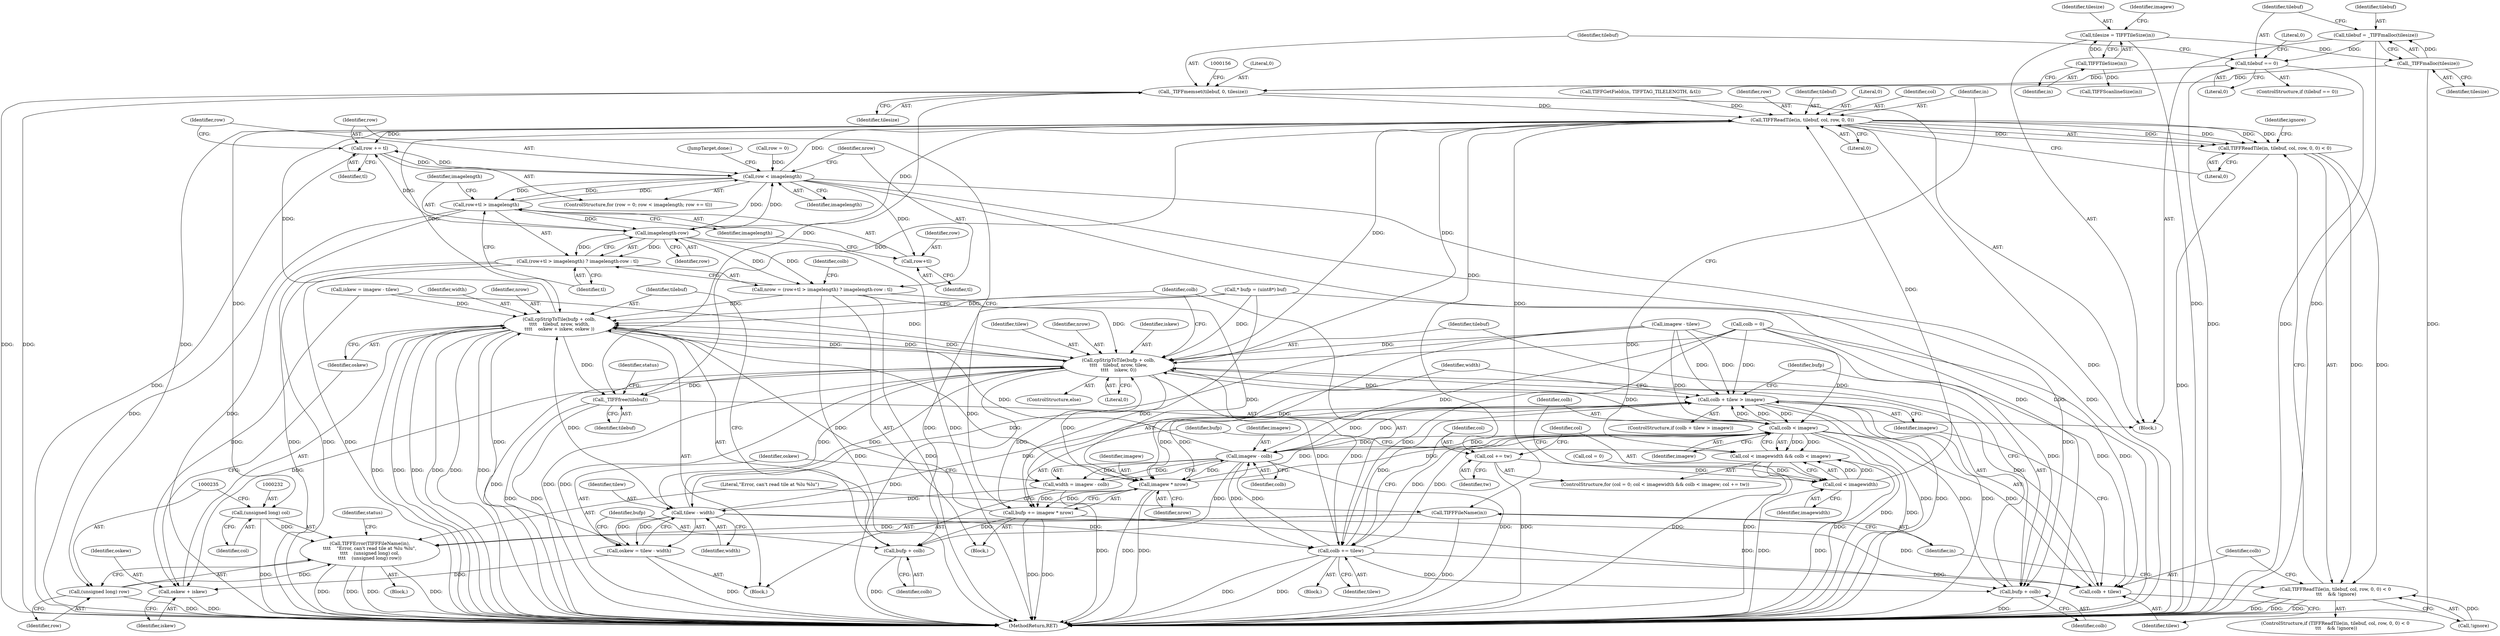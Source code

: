 digraph "0_libtiff_5ad9d8016fbb60109302d558f7edb2cb2a3bb8e3@API" {
"1000141" [label="(Call,tilebuf = _TIFFmalloc(tilesize))"];
"1000143" [label="(Call,_TIFFmalloc(tilesize))"];
"1000108" [label="(Call,tilesize = TIFFTileSize(in))"];
"1000110" [label="(Call,TIFFTileSize(in))"];
"1000146" [label="(Call,tilebuf == 0)"];
"1000151" [label="(Call,_TIFFmemset(tilebuf, 0, tilesize))"];
"1000216" [label="(Call,TIFFReadTile(in, tilebuf, col, row, 0, 0))"];
"1000176" [label="(Call,row += tl)"];
"1000173" [label="(Call,row < imagelength)"];
"1000184" [label="(Call,row+tl > imagelength)"];
"1000189" [label="(Call,imagelength-row)"];
"1000181" [label="(Call,nrow = (row+tl > imagelength) ? imagelength-row : tl)"];
"1000260" [label="(Call,cpStripToTile(bufp + colb,\n\t\t\t\t    tilebuf, nrow, width,\n\t\t\t\t    oskew + iskew, oskew ))"];
"1000272" [label="(Call,cpStripToTile(bufp + colb,\n\t\t\t\t    tilebuf, nrow, tilew,\n\t\t\t\t    iskew, 0))"];
"1000242" [label="(Call,colb + tilew > imagew)"];
"1000206" [label="(Call,colb < imagew)"];
"1000202" [label="(Call,col < imagewidth && colb < imagew)"];
"1000243" [label="(Call,colb + tilew)"];
"1000251" [label="(Call,imagew - colb)"];
"1000249" [label="(Call,width = imagew - colb)"];
"1000257" [label="(Call,tilew - width)"];
"1000255" [label="(Call,oskew = tilew - width)"];
"1000267" [label="(Call,oskew + iskew)"];
"1000281" [label="(Call,colb += tilew)"];
"1000273" [label="(Call,bufp + colb)"];
"1000261" [label="(Call,bufp + colb)"];
"1000286" [label="(Call,imagew * nrow)"];
"1000284" [label="(Call,bufp += imagew * nrow)"];
"1000290" [label="(Call,_TIFFfree(tilebuf))"];
"1000183" [label="(Call,(row+tl > imagelength) ? imagelength-row : tl)"];
"1000185" [label="(Call,row+tl)"];
"1000209" [label="(Call,col += tw)"];
"1000203" [label="(Call,col < imagewidth)"];
"1000215" [label="(Call,TIFFReadTile(in, tilebuf, col, row, 0, 0) < 0)"];
"1000214" [label="(Call,TIFFReadTile(in, tilebuf, col, row, 0, 0) < 0\n \t\t\t    && !ignore)"];
"1000228" [label="(Call,TIFFFileName(in))"];
"1000227" [label="(Call,TIFFError(TIFFFileName(in),\n\t\t\t\t    \"Error, can't read tile at %lu %lu\",\n\t\t\t\t    (unsigned long) col,\n\t\t\t\t    (unsigned long) row))"];
"1000231" [label="(Call,(unsigned long) col)"];
"1000234" [label="(Call,(unsigned long) row)"];
"1000195" [label="(Identifier,colb)"];
"1000204" [label="(Identifier,col)"];
"1000110" [label="(Call,TIFFTileSize(in))"];
"1000276" [label="(Identifier,tilebuf)"];
"1000225" [label="(Identifier,ignore)"];
"1000281" [label="(Call,colb += tilew)"];
"1000178" [label="(Identifier,tl)"];
"1000270" [label="(Identifier,oskew)"];
"1000234" [label="(Call,(unsigned long) row)"];
"1000130" [label="(Call,* bufp = (uint8*) buf)"];
"1000268" [label="(Identifier,oskew)"];
"1000251" [label="(Call,imagew - colb)"];
"1000242" [label="(Call,colb + tilew > imagew)"];
"1000116" [label="(Call,TIFFScanlineSize(in))"];
"1000219" [label="(Identifier,col)"];
"1000175" [label="(Identifier,imagelength)"];
"1000215" [label="(Call,TIFFReadTile(in, tilebuf, col, row, 0, 0) < 0)"];
"1000176" [label="(Call,row += tl)"];
"1000271" [label="(ControlStructure,else)"];
"1000194" [label="(Call,colb = 0)"];
"1000198" [label="(ControlStructure,for (col = 0; col < imagewidth && colb < imagew; col += tw))"];
"1000263" [label="(Identifier,colb)"];
"1000260" [label="(Call,cpStripToTile(bufp + colb,\n\t\t\t\t    tilebuf, nrow, width,\n\t\t\t\t    oskew + iskew, oskew ))"];
"1000150" [label="(Literal,0)"];
"1000280" [label="(Literal,0)"];
"1000212" [label="(Block,)"];
"1000253" [label="(Identifier,colb)"];
"1000188" [label="(Identifier,imagelength)"];
"1000181" [label="(Call,nrow = (row+tl > imagelength) ? imagelength-row : tl)"];
"1000262" [label="(Identifier,bufp)"];
"1000256" [label="(Identifier,oskew)"];
"1000226" [label="(Block,)"];
"1000275" [label="(Identifier,colb)"];
"1000285" [label="(Identifier,bufp)"];
"1000154" [label="(Identifier,tilesize)"];
"1000224" [label="(Call,!ignore)"];
"1000182" [label="(Identifier,nrow)"];
"1000152" [label="(Identifier,tilebuf)"];
"1000246" [label="(Identifier,imagew)"];
"1000243" [label="(Call,colb + tilew)"];
"1000247" [label="(Block,)"];
"1000222" [label="(Literal,0)"];
"1000279" [label="(Identifier,iskew)"];
"1000207" [label="(Identifier,colb)"];
"1000289" [label="(JumpTarget,done:)"];
"1000126" [label="(Call,imagew - tilew)"];
"1000151" [label="(Call,_TIFFmemset(tilebuf, 0, tilesize))"];
"1000216" [label="(Call,TIFFReadTile(in, tilebuf, col, row, 0, 0))"];
"1000148" [label="(Literal,0)"];
"1000147" [label="(Identifier,tilebuf)"];
"1000145" [label="(ControlStructure,if (tilebuf == 0))"];
"1000177" [label="(Identifier,row)"];
"1000146" [label="(Call,tilebuf == 0)"];
"1000115" [label="(Identifier,imagew)"];
"1000220" [label="(Identifier,row)"];
"1000286" [label="(Call,imagew * nrow)"];
"1000111" [label="(Identifier,in)"];
"1000269" [label="(Identifier,iskew)"];
"1000273" [label="(Call,bufp + colb)"];
"1000227" [label="(Call,TIFFError(TIFFFileName(in),\n\t\t\t\t    \"Error, can't read tile at %lu %lu\",\n\t\t\t\t    (unsigned long) col,\n\t\t\t\t    (unsigned long) row))"];
"1000267" [label="(Call,oskew + iskew)"];
"1000108" [label="(Call,tilesize = TIFFTileSize(in))"];
"1000203" [label="(Call,col < imagewidth)"];
"1000250" [label="(Identifier,width)"];
"1000191" [label="(Identifier,row)"];
"1000192" [label="(Identifier,tl)"];
"1000278" [label="(Identifier,tilew)"];
"1000206" [label="(Call,colb < imagew)"];
"1000153" [label="(Literal,0)"];
"1000228" [label="(Call,TIFFFileName(in))"];
"1000236" [label="(Identifier,row)"];
"1000277" [label="(Identifier,nrow)"];
"1000230" [label="(Literal,\"Error, can't read tile at %lu %lu\")"];
"1000187" [label="(Identifier,tl)"];
"1000124" [label="(Call,iskew = imagew - tilew)"];
"1000233" [label="(Identifier,col)"];
"1000294" [label="(MethodReturn,RET)"];
"1000282" [label="(Identifier,colb)"];
"1000274" [label="(Identifier,bufp)"];
"1000218" [label="(Identifier,tilebuf)"];
"1000221" [label="(Literal,0)"];
"1000164" [label="(Call,TIFFGetField(in, TIFFTAG_TILELENGTH, &tl))"];
"1000245" [label="(Identifier,tilew)"];
"1000266" [label="(Identifier,width)"];
"1000238" [label="(Identifier,status)"];
"1000209" [label="(Call,col += tw)"];
"1000261" [label="(Call,bufp + colb)"];
"1000214" [label="(Call,TIFFReadTile(in, tilebuf, col, row, 0, 0) < 0\n \t\t\t    && !ignore)"];
"1000249" [label="(Call,width = imagew - colb)"];
"1000144" [label="(Identifier,tilesize)"];
"1000184" [label="(Call,row+tl > imagelength)"];
"1000264" [label="(Identifier,tilebuf)"];
"1000244" [label="(Identifier,colb)"];
"1000229" [label="(Identifier,in)"];
"1000272" [label="(Call,cpStripToTile(bufp + colb,\n\t\t\t\t    tilebuf, nrow, tilew,\n\t\t\t\t    iskew, 0))"];
"1000143" [label="(Call,_TIFFmalloc(tilesize))"];
"1000170" [label="(Call,row = 0)"];
"1000293" [label="(Identifier,status)"];
"1000186" [label="(Identifier,row)"];
"1000190" [label="(Identifier,imagelength)"];
"1000258" [label="(Identifier,tilew)"];
"1000283" [label="(Identifier,tilew)"];
"1000241" [label="(ControlStructure,if (colb + tilew > imagew))"];
"1000223" [label="(Literal,0)"];
"1000208" [label="(Identifier,imagew)"];
"1000185" [label="(Call,row+tl)"];
"1000211" [label="(Identifier,tw)"];
"1000179" [label="(Block,)"];
"1000183" [label="(Call,(row+tl > imagelength) ? imagelength-row : tl)"];
"1000290" [label="(Call,_TIFFfree(tilebuf))"];
"1000255" [label="(Call,oskew = tilew - width)"];
"1000231" [label="(Call,(unsigned long) col)"];
"1000291" [label="(Identifier,tilebuf)"];
"1000265" [label="(Identifier,nrow)"];
"1000202" [label="(Call,col < imagewidth && colb < imagew)"];
"1000169" [label="(ControlStructure,for (row = 0; row < imagelength; row += tl))"];
"1000259" [label="(Identifier,width)"];
"1000199" [label="(Call,col = 0)"];
"1000205" [label="(Identifier,imagewidth)"];
"1000284" [label="(Call,bufp += imagew * nrow)"];
"1000102" [label="(Block,)"];
"1000174" [label="(Identifier,row)"];
"1000210" [label="(Identifier,col)"];
"1000142" [label="(Identifier,tilebuf)"];
"1000217" [label="(Identifier,in)"];
"1000109" [label="(Identifier,tilesize)"];
"1000252" [label="(Identifier,imagew)"];
"1000213" [label="(ControlStructure,if (TIFFReadTile(in, tilebuf, col, row, 0, 0) < 0\n \t\t\t    && !ignore))"];
"1000141" [label="(Call,tilebuf = _TIFFmalloc(tilesize))"];
"1000257" [label="(Call,tilew - width)"];
"1000189" [label="(Call,imagelength-row)"];
"1000173" [label="(Call,row < imagelength)"];
"1000287" [label="(Identifier,imagew)"];
"1000288" [label="(Identifier,nrow)"];
"1000141" -> "1000102"  [label="AST: "];
"1000141" -> "1000143"  [label="CFG: "];
"1000142" -> "1000141"  [label="AST: "];
"1000143" -> "1000141"  [label="AST: "];
"1000147" -> "1000141"  [label="CFG: "];
"1000141" -> "1000294"  [label="DDG: "];
"1000143" -> "1000141"  [label="DDG: "];
"1000141" -> "1000146"  [label="DDG: "];
"1000143" -> "1000144"  [label="CFG: "];
"1000144" -> "1000143"  [label="AST: "];
"1000143" -> "1000294"  [label="DDG: "];
"1000108" -> "1000143"  [label="DDG: "];
"1000143" -> "1000151"  [label="DDG: "];
"1000108" -> "1000102"  [label="AST: "];
"1000108" -> "1000110"  [label="CFG: "];
"1000109" -> "1000108"  [label="AST: "];
"1000110" -> "1000108"  [label="AST: "];
"1000115" -> "1000108"  [label="CFG: "];
"1000108" -> "1000294"  [label="DDG: "];
"1000110" -> "1000108"  [label="DDG: "];
"1000110" -> "1000111"  [label="CFG: "];
"1000111" -> "1000110"  [label="AST: "];
"1000110" -> "1000116"  [label="DDG: "];
"1000146" -> "1000145"  [label="AST: "];
"1000146" -> "1000148"  [label="CFG: "];
"1000147" -> "1000146"  [label="AST: "];
"1000148" -> "1000146"  [label="AST: "];
"1000150" -> "1000146"  [label="CFG: "];
"1000152" -> "1000146"  [label="CFG: "];
"1000146" -> "1000294"  [label="DDG: "];
"1000146" -> "1000294"  [label="DDG: "];
"1000146" -> "1000151"  [label="DDG: "];
"1000151" -> "1000102"  [label="AST: "];
"1000151" -> "1000154"  [label="CFG: "];
"1000152" -> "1000151"  [label="AST: "];
"1000153" -> "1000151"  [label="AST: "];
"1000154" -> "1000151"  [label="AST: "];
"1000156" -> "1000151"  [label="CFG: "];
"1000151" -> "1000294"  [label="DDG: "];
"1000151" -> "1000294"  [label="DDG: "];
"1000151" -> "1000216"  [label="DDG: "];
"1000151" -> "1000290"  [label="DDG: "];
"1000216" -> "1000215"  [label="AST: "];
"1000216" -> "1000222"  [label="CFG: "];
"1000217" -> "1000216"  [label="AST: "];
"1000218" -> "1000216"  [label="AST: "];
"1000219" -> "1000216"  [label="AST: "];
"1000220" -> "1000216"  [label="AST: "];
"1000221" -> "1000216"  [label="AST: "];
"1000222" -> "1000216"  [label="AST: "];
"1000223" -> "1000216"  [label="CFG: "];
"1000216" -> "1000294"  [label="DDG: "];
"1000216" -> "1000176"  [label="DDG: "];
"1000216" -> "1000209"  [label="DDG: "];
"1000216" -> "1000215"  [label="DDG: "];
"1000216" -> "1000215"  [label="DDG: "];
"1000216" -> "1000215"  [label="DDG: "];
"1000216" -> "1000215"  [label="DDG: "];
"1000216" -> "1000215"  [label="DDG: "];
"1000164" -> "1000216"  [label="DDG: "];
"1000260" -> "1000216"  [label="DDG: "];
"1000272" -> "1000216"  [label="DDG: "];
"1000203" -> "1000216"  [label="DDG: "];
"1000189" -> "1000216"  [label="DDG: "];
"1000173" -> "1000216"  [label="DDG: "];
"1000216" -> "1000228"  [label="DDG: "];
"1000216" -> "1000231"  [label="DDG: "];
"1000216" -> "1000234"  [label="DDG: "];
"1000216" -> "1000260"  [label="DDG: "];
"1000216" -> "1000272"  [label="DDG: "];
"1000216" -> "1000290"  [label="DDG: "];
"1000176" -> "1000169"  [label="AST: "];
"1000176" -> "1000178"  [label="CFG: "];
"1000177" -> "1000176"  [label="AST: "];
"1000178" -> "1000176"  [label="AST: "];
"1000174" -> "1000176"  [label="CFG: "];
"1000176" -> "1000294"  [label="DDG: "];
"1000176" -> "1000173"  [label="DDG: "];
"1000189" -> "1000176"  [label="DDG: "];
"1000173" -> "1000176"  [label="DDG: "];
"1000173" -> "1000169"  [label="AST: "];
"1000173" -> "1000175"  [label="CFG: "];
"1000174" -> "1000173"  [label="AST: "];
"1000175" -> "1000173"  [label="AST: "];
"1000182" -> "1000173"  [label="CFG: "];
"1000289" -> "1000173"  [label="CFG: "];
"1000173" -> "1000294"  [label="DDG: "];
"1000173" -> "1000294"  [label="DDG: "];
"1000173" -> "1000294"  [label="DDG: "];
"1000170" -> "1000173"  [label="DDG: "];
"1000184" -> "1000173"  [label="DDG: "];
"1000189" -> "1000173"  [label="DDG: "];
"1000173" -> "1000184"  [label="DDG: "];
"1000173" -> "1000184"  [label="DDG: "];
"1000173" -> "1000185"  [label="DDG: "];
"1000173" -> "1000189"  [label="DDG: "];
"1000184" -> "1000183"  [label="AST: "];
"1000184" -> "1000188"  [label="CFG: "];
"1000185" -> "1000184"  [label="AST: "];
"1000188" -> "1000184"  [label="AST: "];
"1000190" -> "1000184"  [label="CFG: "];
"1000192" -> "1000184"  [label="CFG: "];
"1000184" -> "1000294"  [label="DDG: "];
"1000184" -> "1000294"  [label="DDG: "];
"1000184" -> "1000189"  [label="DDG: "];
"1000189" -> "1000183"  [label="AST: "];
"1000189" -> "1000191"  [label="CFG: "];
"1000190" -> "1000189"  [label="AST: "];
"1000191" -> "1000189"  [label="AST: "];
"1000183" -> "1000189"  [label="CFG: "];
"1000189" -> "1000294"  [label="DDG: "];
"1000189" -> "1000181"  [label="DDG: "];
"1000189" -> "1000181"  [label="DDG: "];
"1000189" -> "1000183"  [label="DDG: "];
"1000189" -> "1000183"  [label="DDG: "];
"1000181" -> "1000179"  [label="AST: "];
"1000181" -> "1000183"  [label="CFG: "];
"1000182" -> "1000181"  [label="AST: "];
"1000183" -> "1000181"  [label="AST: "];
"1000195" -> "1000181"  [label="CFG: "];
"1000181" -> "1000294"  [label="DDG: "];
"1000181" -> "1000294"  [label="DDG: "];
"1000181" -> "1000260"  [label="DDG: "];
"1000181" -> "1000272"  [label="DDG: "];
"1000181" -> "1000286"  [label="DDG: "];
"1000260" -> "1000247"  [label="AST: "];
"1000260" -> "1000270"  [label="CFG: "];
"1000261" -> "1000260"  [label="AST: "];
"1000264" -> "1000260"  [label="AST: "];
"1000265" -> "1000260"  [label="AST: "];
"1000266" -> "1000260"  [label="AST: "];
"1000267" -> "1000260"  [label="AST: "];
"1000270" -> "1000260"  [label="AST: "];
"1000282" -> "1000260"  [label="CFG: "];
"1000260" -> "1000294"  [label="DDG: "];
"1000260" -> "1000294"  [label="DDG: "];
"1000260" -> "1000294"  [label="DDG: "];
"1000260" -> "1000294"  [label="DDG: "];
"1000260" -> "1000294"  [label="DDG: "];
"1000260" -> "1000294"  [label="DDG: "];
"1000284" -> "1000260"  [label="DDG: "];
"1000130" -> "1000260"  [label="DDG: "];
"1000251" -> "1000260"  [label="DDG: "];
"1000272" -> "1000260"  [label="DDG: "];
"1000272" -> "1000260"  [label="DDG: "];
"1000257" -> "1000260"  [label="DDG: "];
"1000255" -> "1000260"  [label="DDG: "];
"1000124" -> "1000260"  [label="DDG: "];
"1000260" -> "1000272"  [label="DDG: "];
"1000260" -> "1000286"  [label="DDG: "];
"1000260" -> "1000290"  [label="DDG: "];
"1000272" -> "1000271"  [label="AST: "];
"1000272" -> "1000280"  [label="CFG: "];
"1000273" -> "1000272"  [label="AST: "];
"1000276" -> "1000272"  [label="AST: "];
"1000277" -> "1000272"  [label="AST: "];
"1000278" -> "1000272"  [label="AST: "];
"1000279" -> "1000272"  [label="AST: "];
"1000280" -> "1000272"  [label="AST: "];
"1000282" -> "1000272"  [label="CFG: "];
"1000272" -> "1000294"  [label="DDG: "];
"1000272" -> "1000294"  [label="DDG: "];
"1000272" -> "1000294"  [label="DDG: "];
"1000272" -> "1000294"  [label="DDG: "];
"1000272" -> "1000242"  [label="DDG: "];
"1000272" -> "1000243"  [label="DDG: "];
"1000272" -> "1000257"  [label="DDG: "];
"1000272" -> "1000267"  [label="DDG: "];
"1000284" -> "1000272"  [label="DDG: "];
"1000130" -> "1000272"  [label="DDG: "];
"1000281" -> "1000272"  [label="DDG: "];
"1000194" -> "1000272"  [label="DDG: "];
"1000206" -> "1000272"  [label="DDG: "];
"1000126" -> "1000272"  [label="DDG: "];
"1000257" -> "1000272"  [label="DDG: "];
"1000124" -> "1000272"  [label="DDG: "];
"1000272" -> "1000281"  [label="DDG: "];
"1000272" -> "1000286"  [label="DDG: "];
"1000272" -> "1000290"  [label="DDG: "];
"1000242" -> "1000241"  [label="AST: "];
"1000242" -> "1000246"  [label="CFG: "];
"1000243" -> "1000242"  [label="AST: "];
"1000246" -> "1000242"  [label="AST: "];
"1000250" -> "1000242"  [label="CFG: "];
"1000274" -> "1000242"  [label="CFG: "];
"1000242" -> "1000294"  [label="DDG: "];
"1000242" -> "1000294"  [label="DDG: "];
"1000242" -> "1000294"  [label="DDG: "];
"1000242" -> "1000206"  [label="DDG: "];
"1000281" -> "1000242"  [label="DDG: "];
"1000194" -> "1000242"  [label="DDG: "];
"1000206" -> "1000242"  [label="DDG: "];
"1000206" -> "1000242"  [label="DDG: "];
"1000126" -> "1000242"  [label="DDG: "];
"1000126" -> "1000242"  [label="DDG: "];
"1000257" -> "1000242"  [label="DDG: "];
"1000286" -> "1000242"  [label="DDG: "];
"1000251" -> "1000242"  [label="DDG: "];
"1000242" -> "1000251"  [label="DDG: "];
"1000242" -> "1000286"  [label="DDG: "];
"1000206" -> "1000202"  [label="AST: "];
"1000206" -> "1000208"  [label="CFG: "];
"1000207" -> "1000206"  [label="AST: "];
"1000208" -> "1000206"  [label="AST: "];
"1000202" -> "1000206"  [label="CFG: "];
"1000206" -> "1000294"  [label="DDG: "];
"1000206" -> "1000294"  [label="DDG: "];
"1000206" -> "1000202"  [label="DDG: "];
"1000206" -> "1000202"  [label="DDG: "];
"1000281" -> "1000206"  [label="DDG: "];
"1000194" -> "1000206"  [label="DDG: "];
"1000286" -> "1000206"  [label="DDG: "];
"1000251" -> "1000206"  [label="DDG: "];
"1000126" -> "1000206"  [label="DDG: "];
"1000206" -> "1000243"  [label="DDG: "];
"1000206" -> "1000251"  [label="DDG: "];
"1000206" -> "1000273"  [label="DDG: "];
"1000206" -> "1000281"  [label="DDG: "];
"1000206" -> "1000286"  [label="DDG: "];
"1000202" -> "1000198"  [label="AST: "];
"1000202" -> "1000203"  [label="CFG: "];
"1000203" -> "1000202"  [label="AST: "];
"1000217" -> "1000202"  [label="CFG: "];
"1000285" -> "1000202"  [label="CFG: "];
"1000202" -> "1000294"  [label="DDG: "];
"1000202" -> "1000294"  [label="DDG: "];
"1000202" -> "1000294"  [label="DDG: "];
"1000203" -> "1000202"  [label="DDG: "];
"1000203" -> "1000202"  [label="DDG: "];
"1000243" -> "1000245"  [label="CFG: "];
"1000244" -> "1000243"  [label="AST: "];
"1000245" -> "1000243"  [label="AST: "];
"1000246" -> "1000243"  [label="CFG: "];
"1000281" -> "1000243"  [label="DDG: "];
"1000194" -> "1000243"  [label="DDG: "];
"1000126" -> "1000243"  [label="DDG: "];
"1000257" -> "1000243"  [label="DDG: "];
"1000251" -> "1000249"  [label="AST: "];
"1000251" -> "1000253"  [label="CFG: "];
"1000252" -> "1000251"  [label="AST: "];
"1000253" -> "1000251"  [label="AST: "];
"1000249" -> "1000251"  [label="CFG: "];
"1000251" -> "1000294"  [label="DDG: "];
"1000251" -> "1000249"  [label="DDG: "];
"1000251" -> "1000249"  [label="DDG: "];
"1000281" -> "1000251"  [label="DDG: "];
"1000194" -> "1000251"  [label="DDG: "];
"1000251" -> "1000261"  [label="DDG: "];
"1000251" -> "1000281"  [label="DDG: "];
"1000251" -> "1000286"  [label="DDG: "];
"1000249" -> "1000247"  [label="AST: "];
"1000250" -> "1000249"  [label="AST: "];
"1000256" -> "1000249"  [label="CFG: "];
"1000249" -> "1000294"  [label="DDG: "];
"1000249" -> "1000257"  [label="DDG: "];
"1000257" -> "1000255"  [label="AST: "];
"1000257" -> "1000259"  [label="CFG: "];
"1000258" -> "1000257"  [label="AST: "];
"1000259" -> "1000257"  [label="AST: "];
"1000255" -> "1000257"  [label="CFG: "];
"1000257" -> "1000255"  [label="DDG: "];
"1000257" -> "1000255"  [label="DDG: "];
"1000126" -> "1000257"  [label="DDG: "];
"1000257" -> "1000281"  [label="DDG: "];
"1000255" -> "1000247"  [label="AST: "];
"1000256" -> "1000255"  [label="AST: "];
"1000262" -> "1000255"  [label="CFG: "];
"1000255" -> "1000294"  [label="DDG: "];
"1000255" -> "1000267"  [label="DDG: "];
"1000267" -> "1000269"  [label="CFG: "];
"1000268" -> "1000267"  [label="AST: "];
"1000269" -> "1000267"  [label="AST: "];
"1000270" -> "1000267"  [label="CFG: "];
"1000267" -> "1000294"  [label="DDG: "];
"1000124" -> "1000267"  [label="DDG: "];
"1000281" -> "1000212"  [label="AST: "];
"1000281" -> "1000283"  [label="CFG: "];
"1000282" -> "1000281"  [label="AST: "];
"1000283" -> "1000281"  [label="AST: "];
"1000210" -> "1000281"  [label="CFG: "];
"1000281" -> "1000294"  [label="DDG: "];
"1000281" -> "1000294"  [label="DDG: "];
"1000281" -> "1000273"  [label="DDG: "];
"1000194" -> "1000281"  [label="DDG: "];
"1000273" -> "1000275"  [label="CFG: "];
"1000274" -> "1000273"  [label="AST: "];
"1000275" -> "1000273"  [label="AST: "];
"1000276" -> "1000273"  [label="CFG: "];
"1000273" -> "1000294"  [label="DDG: "];
"1000284" -> "1000273"  [label="DDG: "];
"1000130" -> "1000273"  [label="DDG: "];
"1000194" -> "1000273"  [label="DDG: "];
"1000261" -> "1000263"  [label="CFG: "];
"1000262" -> "1000261"  [label="AST: "];
"1000263" -> "1000261"  [label="AST: "];
"1000264" -> "1000261"  [label="CFG: "];
"1000261" -> "1000294"  [label="DDG: "];
"1000284" -> "1000261"  [label="DDG: "];
"1000130" -> "1000261"  [label="DDG: "];
"1000286" -> "1000284"  [label="AST: "];
"1000286" -> "1000288"  [label="CFG: "];
"1000287" -> "1000286"  [label="AST: "];
"1000288" -> "1000286"  [label="AST: "];
"1000284" -> "1000286"  [label="CFG: "];
"1000286" -> "1000294"  [label="DDG: "];
"1000286" -> "1000294"  [label="DDG: "];
"1000286" -> "1000284"  [label="DDG: "];
"1000286" -> "1000284"  [label="DDG: "];
"1000126" -> "1000286"  [label="DDG: "];
"1000284" -> "1000179"  [label="AST: "];
"1000285" -> "1000284"  [label="AST: "];
"1000177" -> "1000284"  [label="CFG: "];
"1000284" -> "1000294"  [label="DDG: "];
"1000284" -> "1000294"  [label="DDG: "];
"1000130" -> "1000284"  [label="DDG: "];
"1000290" -> "1000102"  [label="AST: "];
"1000290" -> "1000291"  [label="CFG: "];
"1000291" -> "1000290"  [label="AST: "];
"1000293" -> "1000290"  [label="CFG: "];
"1000290" -> "1000294"  [label="DDG: "];
"1000290" -> "1000294"  [label="DDG: "];
"1000183" -> "1000192"  [label="CFG: "];
"1000192" -> "1000183"  [label="AST: "];
"1000183" -> "1000294"  [label="DDG: "];
"1000183" -> "1000294"  [label="DDG: "];
"1000183" -> "1000294"  [label="DDG: "];
"1000185" -> "1000187"  [label="CFG: "];
"1000186" -> "1000185"  [label="AST: "];
"1000187" -> "1000185"  [label="AST: "];
"1000188" -> "1000185"  [label="CFG: "];
"1000209" -> "1000198"  [label="AST: "];
"1000209" -> "1000211"  [label="CFG: "];
"1000210" -> "1000209"  [label="AST: "];
"1000211" -> "1000209"  [label="AST: "];
"1000204" -> "1000209"  [label="CFG: "];
"1000209" -> "1000294"  [label="DDG: "];
"1000209" -> "1000203"  [label="DDG: "];
"1000203" -> "1000205"  [label="CFG: "];
"1000204" -> "1000203"  [label="AST: "];
"1000205" -> "1000203"  [label="AST: "];
"1000207" -> "1000203"  [label="CFG: "];
"1000203" -> "1000294"  [label="DDG: "];
"1000203" -> "1000294"  [label="DDG: "];
"1000199" -> "1000203"  [label="DDG: "];
"1000215" -> "1000214"  [label="AST: "];
"1000215" -> "1000223"  [label="CFG: "];
"1000223" -> "1000215"  [label="AST: "];
"1000225" -> "1000215"  [label="CFG: "];
"1000214" -> "1000215"  [label="CFG: "];
"1000215" -> "1000294"  [label="DDG: "];
"1000215" -> "1000214"  [label="DDG: "];
"1000215" -> "1000214"  [label="DDG: "];
"1000214" -> "1000213"  [label="AST: "];
"1000214" -> "1000224"  [label="CFG: "];
"1000224" -> "1000214"  [label="AST: "];
"1000229" -> "1000214"  [label="CFG: "];
"1000244" -> "1000214"  [label="CFG: "];
"1000214" -> "1000294"  [label="DDG: "];
"1000214" -> "1000294"  [label="DDG: "];
"1000214" -> "1000294"  [label="DDG: "];
"1000224" -> "1000214"  [label="DDG: "];
"1000228" -> "1000227"  [label="AST: "];
"1000228" -> "1000229"  [label="CFG: "];
"1000229" -> "1000228"  [label="AST: "];
"1000230" -> "1000228"  [label="CFG: "];
"1000228" -> "1000294"  [label="DDG: "];
"1000228" -> "1000227"  [label="DDG: "];
"1000227" -> "1000226"  [label="AST: "];
"1000227" -> "1000234"  [label="CFG: "];
"1000230" -> "1000227"  [label="AST: "];
"1000231" -> "1000227"  [label="AST: "];
"1000234" -> "1000227"  [label="AST: "];
"1000238" -> "1000227"  [label="CFG: "];
"1000227" -> "1000294"  [label="DDG: "];
"1000227" -> "1000294"  [label="DDG: "];
"1000227" -> "1000294"  [label="DDG: "];
"1000227" -> "1000294"  [label="DDG: "];
"1000231" -> "1000227"  [label="DDG: "];
"1000234" -> "1000227"  [label="DDG: "];
"1000231" -> "1000233"  [label="CFG: "];
"1000232" -> "1000231"  [label="AST: "];
"1000233" -> "1000231"  [label="AST: "];
"1000235" -> "1000231"  [label="CFG: "];
"1000231" -> "1000294"  [label="DDG: "];
"1000234" -> "1000236"  [label="CFG: "];
"1000235" -> "1000234"  [label="AST: "];
"1000236" -> "1000234"  [label="AST: "];
"1000234" -> "1000294"  [label="DDG: "];
}
